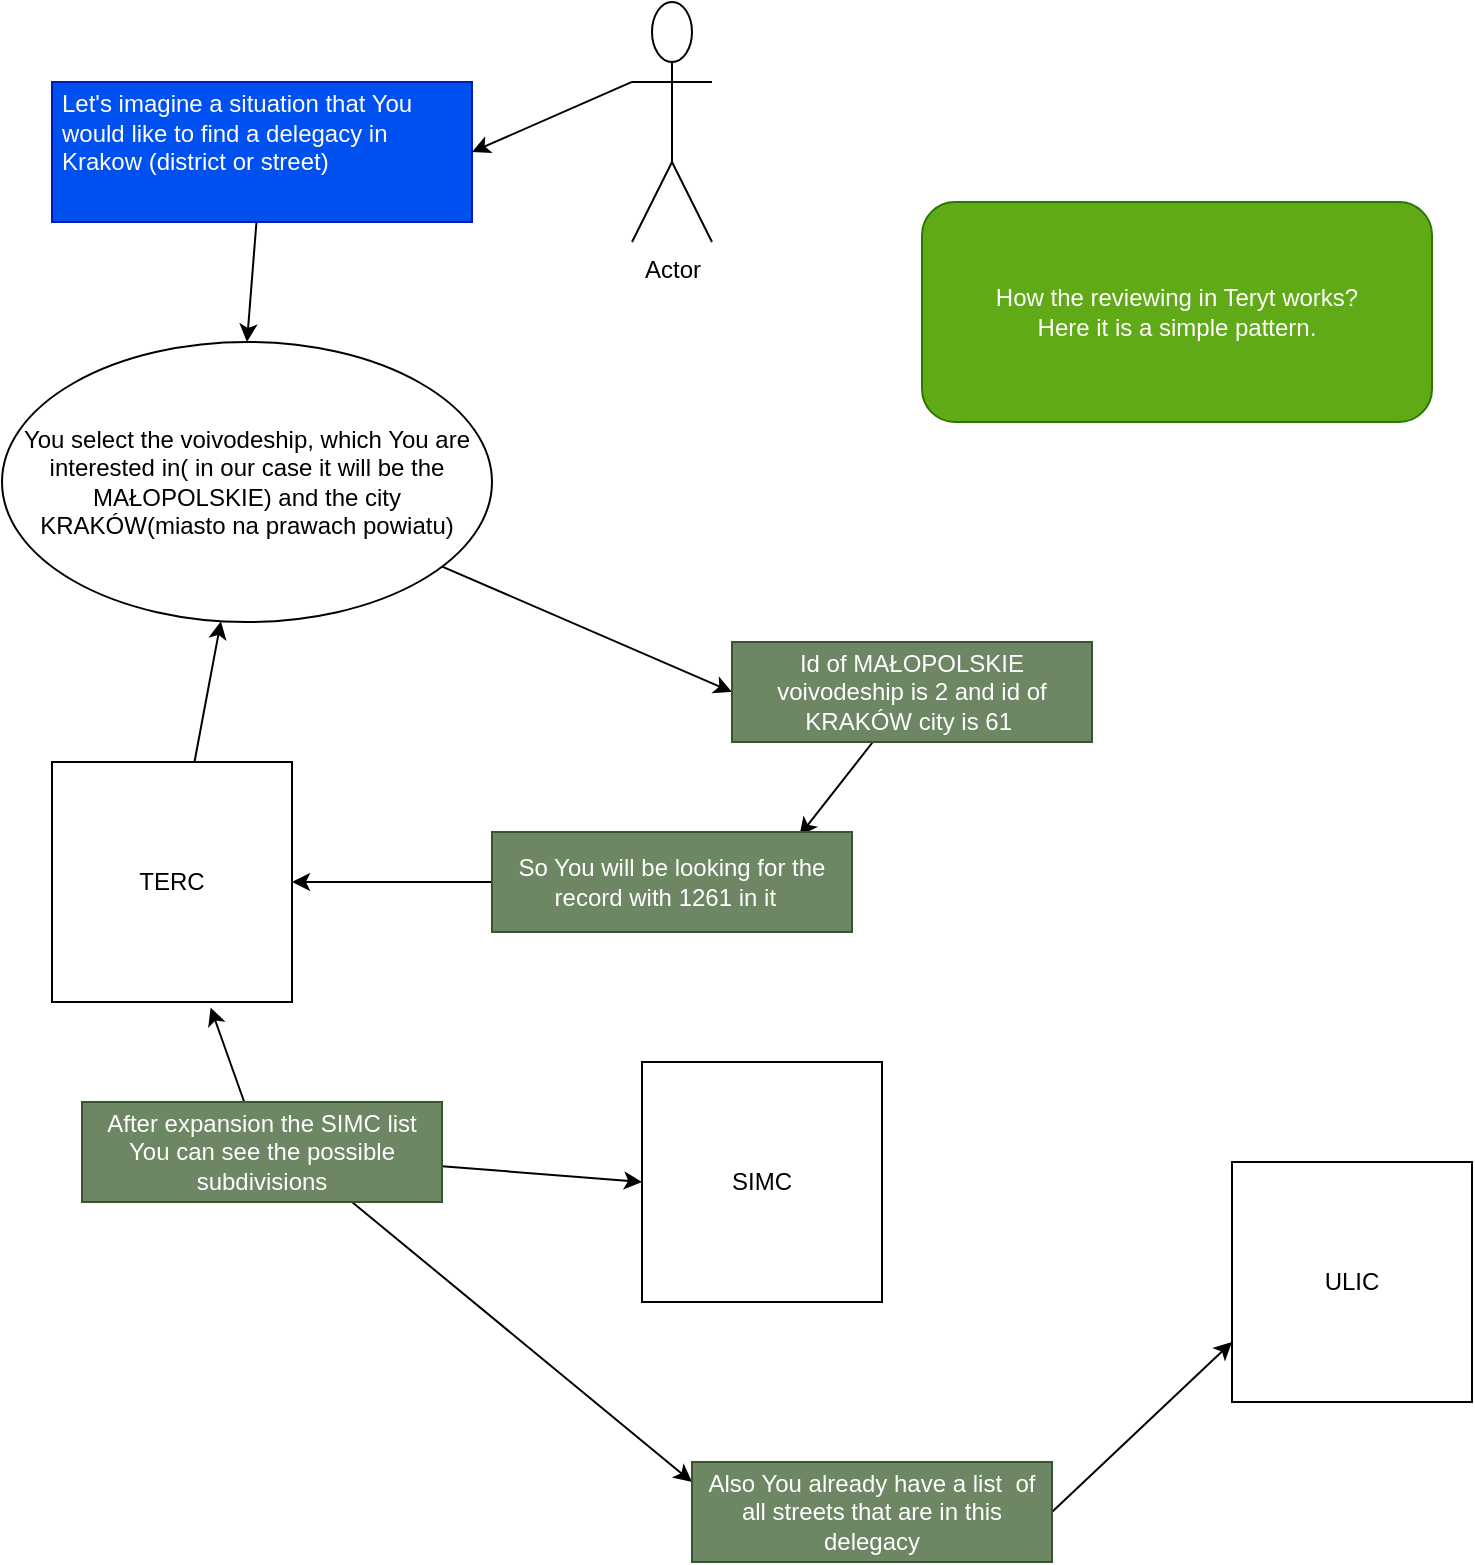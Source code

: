 <mxfile>
    <diagram id="fkneGZ4vaJ3mjAJDXdhu" name="Page-1">
        <mxGraphModel dx="1119" dy="790" grid="1" gridSize="10" guides="1" tooltips="1" connect="1" arrows="1" fold="1" page="1" pageScale="1" pageWidth="850" pageHeight="1100" math="0" shadow="0">
            <root>
                <mxCell id="0"/>
                <mxCell id="1" parent="0"/>
                <mxCell id="7" style="edgeStyle=none;html=1;" parent="1" source="2" target="8" edge="1">
                    <mxGeometry relative="1" as="geometry">
                        <mxPoint x="130" y="150" as="targetPoint"/>
                    </mxGeometry>
                </mxCell>
                <mxCell id="2" value="TERC" style="whiteSpace=wrap;html=1;aspect=fixed;" parent="1" vertex="1">
                    <mxGeometry x="70" y="400" width="120" height="120" as="geometry"/>
                </mxCell>
                <mxCell id="3" value="SIMC" style="whiteSpace=wrap;html=1;aspect=fixed;" parent="1" vertex="1">
                    <mxGeometry x="365" y="550" width="120" height="120" as="geometry"/>
                </mxCell>
                <mxCell id="4" value="ULIC" style="whiteSpace=wrap;html=1;aspect=fixed;" parent="1" vertex="1">
                    <mxGeometry x="660" y="600" width="120" height="120" as="geometry"/>
                </mxCell>
                <mxCell id="5" value="How the reviewing in Teryt works?&lt;br&gt;Here it is a simple pattern." style="rounded=1;whiteSpace=wrap;html=1;fillColor=#60a917;fontColor=#ffffff;strokeColor=#2D7600;" parent="1" vertex="1">
                    <mxGeometry x="505" y="120" width="255" height="110" as="geometry"/>
                </mxCell>
                <mxCell id="9" style="edgeStyle=none;html=1;entryX=0;entryY=0.5;entryDx=0;entryDy=0;" parent="1" source="8" target="13" edge="1">
                    <mxGeometry relative="1" as="geometry">
                        <mxPoint x="420" y="420" as="targetPoint"/>
                    </mxGeometry>
                </mxCell>
                <mxCell id="8" value="You select the voivodeship, which You are interested in( in our case it will be the MAŁOPOLSKIE) and the city KRAKÓW(miasto na prawach powiatu)" style="ellipse;whiteSpace=wrap;html=1;" parent="1" vertex="1">
                    <mxGeometry x="45" y="190" width="245" height="140" as="geometry"/>
                </mxCell>
                <mxCell id="11" style="edgeStyle=none;html=1;entryX=0.5;entryY=0;entryDx=0;entryDy=0;" parent="1" source="10" target="8" edge="1">
                    <mxGeometry relative="1" as="geometry"/>
                </mxCell>
                <mxCell id="10" value="&lt;br&gt;Let's imagine a situation that You would like to find a delegacy in Krakow (district or street)" style="text;html=1;strokeColor=#001DBC;fillColor=#0050ef;spacing=5;spacingTop=-20;whiteSpace=wrap;overflow=hidden;rounded=0;fontColor=#ffffff;" parent="1" vertex="1">
                    <mxGeometry x="70" y="60" width="210" height="70" as="geometry"/>
                </mxCell>
                <mxCell id="14" style="edgeStyle=none;html=1;entryX=0.854;entryY=0.037;entryDx=0;entryDy=0;entryPerimeter=0;" parent="1" source="13" target="15" edge="1">
                    <mxGeometry relative="1" as="geometry">
                        <mxPoint x="310" y="440" as="targetPoint"/>
                    </mxGeometry>
                </mxCell>
                <mxCell id="13" value="Id of MAŁOPOLSKIE voivodeship is 2 and id of KRAKÓW city is 61&amp;nbsp;" style="text;html=1;strokeColor=#3A5431;fillColor=#6d8764;align=center;verticalAlign=middle;whiteSpace=wrap;rounded=0;fontColor=#ffffff;" parent="1" vertex="1">
                    <mxGeometry x="410" y="340" width="180" height="50" as="geometry"/>
                </mxCell>
                <mxCell id="16" style="edgeStyle=none;html=1;entryX=1;entryY=0.5;entryDx=0;entryDy=0;" parent="1" source="15" target="2" edge="1">
                    <mxGeometry relative="1" as="geometry"/>
                </mxCell>
                <mxCell id="15" value="So You will be looking for the record with 1261 in it&amp;nbsp;&amp;nbsp;" style="text;html=1;strokeColor=#3A5431;fillColor=#6d8764;align=center;verticalAlign=middle;whiteSpace=wrap;rounded=0;fontColor=#ffffff;" parent="1" vertex="1">
                    <mxGeometry x="290" y="435" width="180" height="50" as="geometry"/>
                </mxCell>
                <mxCell id="18" style="edgeStyle=none;html=1;entryX=0.661;entryY=1.023;entryDx=0;entryDy=0;entryPerimeter=0;" parent="1" source="17" target="2" edge="1">
                    <mxGeometry relative="1" as="geometry"/>
                </mxCell>
                <mxCell id="19" style="edgeStyle=none;html=1;entryX=0;entryY=0.5;entryDx=0;entryDy=0;" parent="1" source="17" target="3" edge="1">
                    <mxGeometry relative="1" as="geometry"/>
                </mxCell>
                <mxCell id="23" style="edgeStyle=none;html=1;exitX=0.75;exitY=1;exitDx=0;exitDy=0;" parent="1" source="17" edge="1">
                    <mxGeometry relative="1" as="geometry">
                        <mxPoint x="390" y="760" as="targetPoint"/>
                    </mxGeometry>
                </mxCell>
                <mxCell id="17" value="After expansion the SIMC list You can see the possible subdivisions" style="text;html=1;strokeColor=#3A5431;fillColor=#6d8764;align=center;verticalAlign=middle;whiteSpace=wrap;rounded=0;fontColor=#ffffff;" parent="1" vertex="1">
                    <mxGeometry x="85" y="570" width="180" height="50" as="geometry"/>
                </mxCell>
                <mxCell id="24" value="" style="endArrow=classic;html=1;entryX=0;entryY=0.75;entryDx=0;entryDy=0;exitX=1;exitY=0.5;exitDx=0;exitDy=0;" parent="1" source="25" target="4" edge="1">
                    <mxGeometry width="50" height="50" relative="1" as="geometry">
                        <mxPoint x="540" y="740" as="sourcePoint"/>
                        <mxPoint x="590" y="690" as="targetPoint"/>
                    </mxGeometry>
                </mxCell>
                <mxCell id="25" value="Also You already have a list&amp;nbsp; of all streets that are in this delegacy" style="text;html=1;strokeColor=#3A5431;fillColor=#6d8764;align=center;verticalAlign=middle;whiteSpace=wrap;rounded=0;fontColor=#ffffff;" parent="1" vertex="1">
                    <mxGeometry x="390" y="750" width="180" height="50" as="geometry"/>
                </mxCell>
                <mxCell id="28" style="edgeStyle=none;html=1;exitX=0;exitY=0.333;exitDx=0;exitDy=0;exitPerimeter=0;entryX=1;entryY=0.5;entryDx=0;entryDy=0;" edge="1" parent="1" source="26" target="10">
                    <mxGeometry relative="1" as="geometry"/>
                </mxCell>
                <mxCell id="26" value="Actor" style="shape=umlActor;verticalLabelPosition=bottom;verticalAlign=top;html=1;outlineConnect=0;" vertex="1" parent="1">
                    <mxGeometry x="360" y="20" width="40" height="120" as="geometry"/>
                </mxCell>
            </root>
        </mxGraphModel>
    </diagram>
</mxfile>